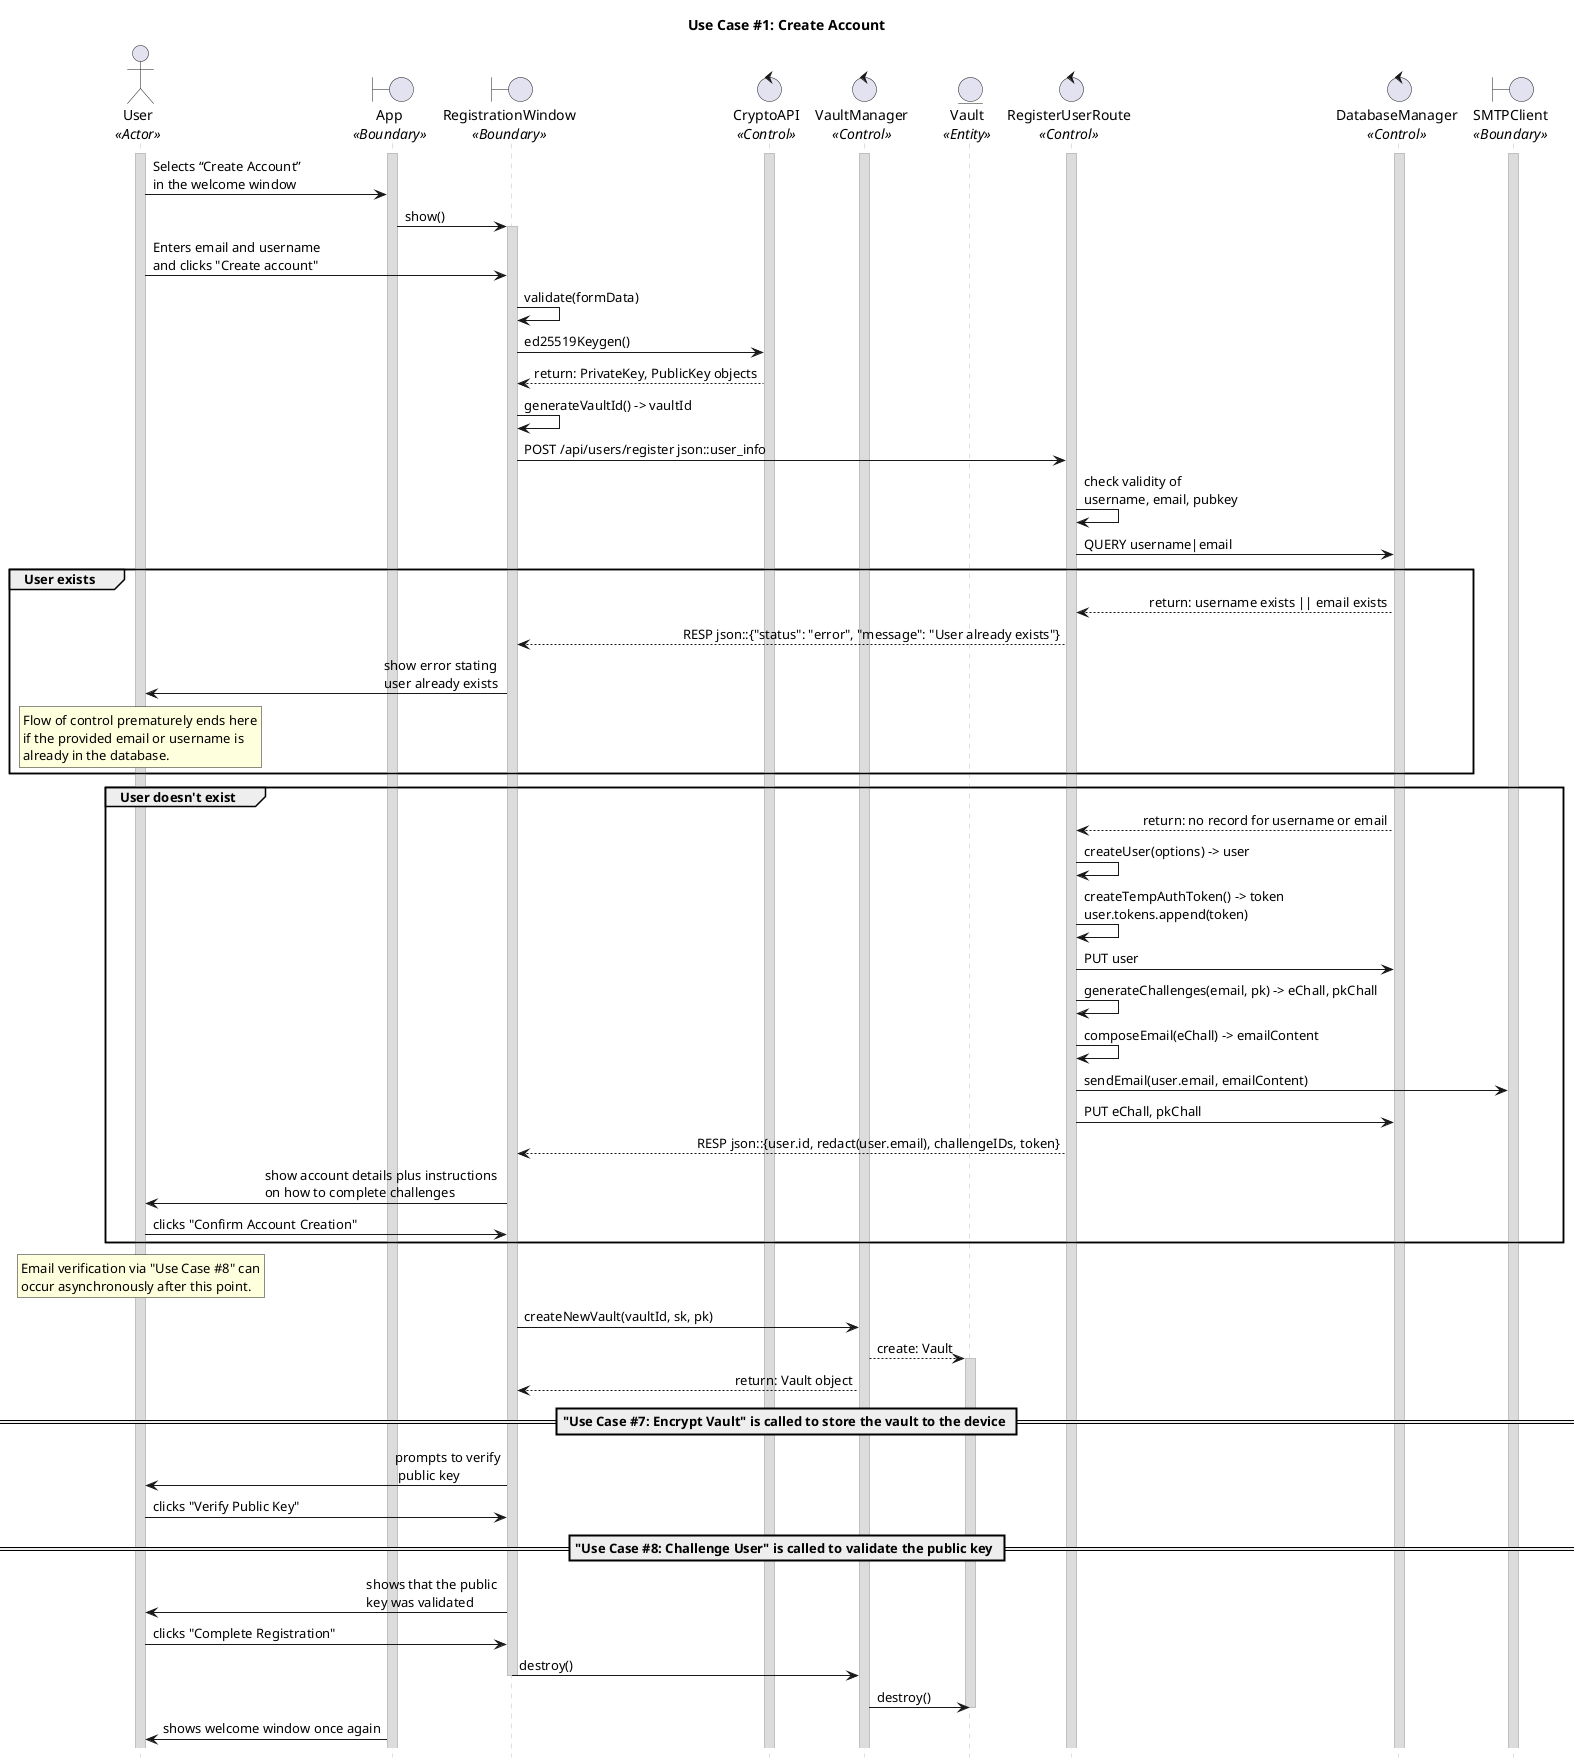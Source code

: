 @startuml uc01
title "Use Case #1: Create Account"


'Styling goes here
hide footbox
skinparam stereotypePosition bottom
skinparam sequenceMessageAlign direction
skinparam sequence {
	LifeLineBorderColor #Silver
	LifeLineBackgroundColor #Gainsboro
}

'Setup the objects involved here
actor User as u <<Actor>>
boundary App as a <<Boundary>>
boundary RegistrationWindow as rw <<Boundary>>
control CryptoAPI as ca <<Control>>
control VaultManager as vm <<Control>>
entity Vault as v <<Entity>>
control RegisterUserRoute as rur <<Control>>
control DatabaseManager as db <<Control>>
boundary SMTPClient as sc <<Boundary>>

'Setup persistent objects here
activate u 
activate a
activate ca
activate vm
activate rur
activate db
activate sc

'--- FLOW OF CONTROL STARTS HERE ---
'User selects “Create Account” on the front page.
u -> a: Selects “Create Account” \nin the welcome window

'System shows a form to create the account.
a -> rw: show()
activate rw

'User enters email address, username. User clicks “Create Account” button.
u -> rw: Enters email and username \nand clicks "Create account"
rw -> rw: validate(formData)

'User’s device generates a UUID for the user and vault, timestamp, crypto key pair, and an identifier for the vault.
rw -> ca: ed25519Keygen()
ca --> rw: return: PrivateKey, PublicKey objects
rw -> rw: generateVaultId() -> vaultId

'User’s device sends the UUID of the user, timestamp, and generated public key to the server. The private key stays on the device for security reasons (CRITICAL).
rw -> rur: POST /api/users/register json::user_info

'Server checks if the account already exists
rur -> rur: check validity of \nusername, email, pubkey
rur -> db: QUERY username|email

group User exists
	db --> rur: return: username exists || email exists
	rur --> rw: RESP json::{"status": "error", "message": "User already exists"}
	rw -> u: show error stating \nuser already exists
	rnote over u
	Flow of control prematurely ends here
	if the provided email or username is
	already in the database.
	endrnote
end

group User doesn't exist
	'Server creates the user and issues a temporary access token
	db --> rur: return: no record for username or email
	rur -> rur: createUser(options) -> user
	rur -> rur: createTempAuthToken() -> token \nuser.tokens.append(token)
	rur -> db: PUT user
	rur -> rur: generateChallenges(email, pk) -> eChall, pkChall

	'Server sends an email to the user to confirm creation of the account.
	rur -> rur: composeEmail(eChall) -> emailContent
	rur -> sc: sendEmail(user.email, emailContent)
	rur -> db: PUT eChall, pkChall

	'Server sends the response back and it's confirmed.
	rur --> rw: RESP json::{user.id, redact(user.email), challengeIDs, token}
	rw -> u: show account details plus instructions \non how to complete challenges
	u -> rw: clicks "Confirm Account Creation"
end

rnote over u
Email verification via "Use Case #8" can
occur asynchronously after this point.
endrnote

'User’s device creates a vault with the details provided by the user and the data that was generated.
rw -> vm: createNewVault(vaultId, sk, pk)
vm --> v: create: Vault
activate v
vm --> rw: return: Vault object

== "Use Case #7: Encrypt Vault" is called to store the vault to the device ==

'User begins the challenge process
rw -> u: prompts to verify\n public key
u -> rw: clicks "Verify Public Key"

== "Use Case #8: Challenge User" is called to validate the public key ==

'In-app challenges are completed
rw -> u: shows that the public \nkey was validated
u -> rw: clicks "Complete Registration"
rw -> vm: destroy()
deactivate rw
vm -> v: destroy()
deactivate v

'Cleanup
a -> u: shows welcome window once again
'--- FLOW OF CONTROL ENDS HERE   ---

@enduml
